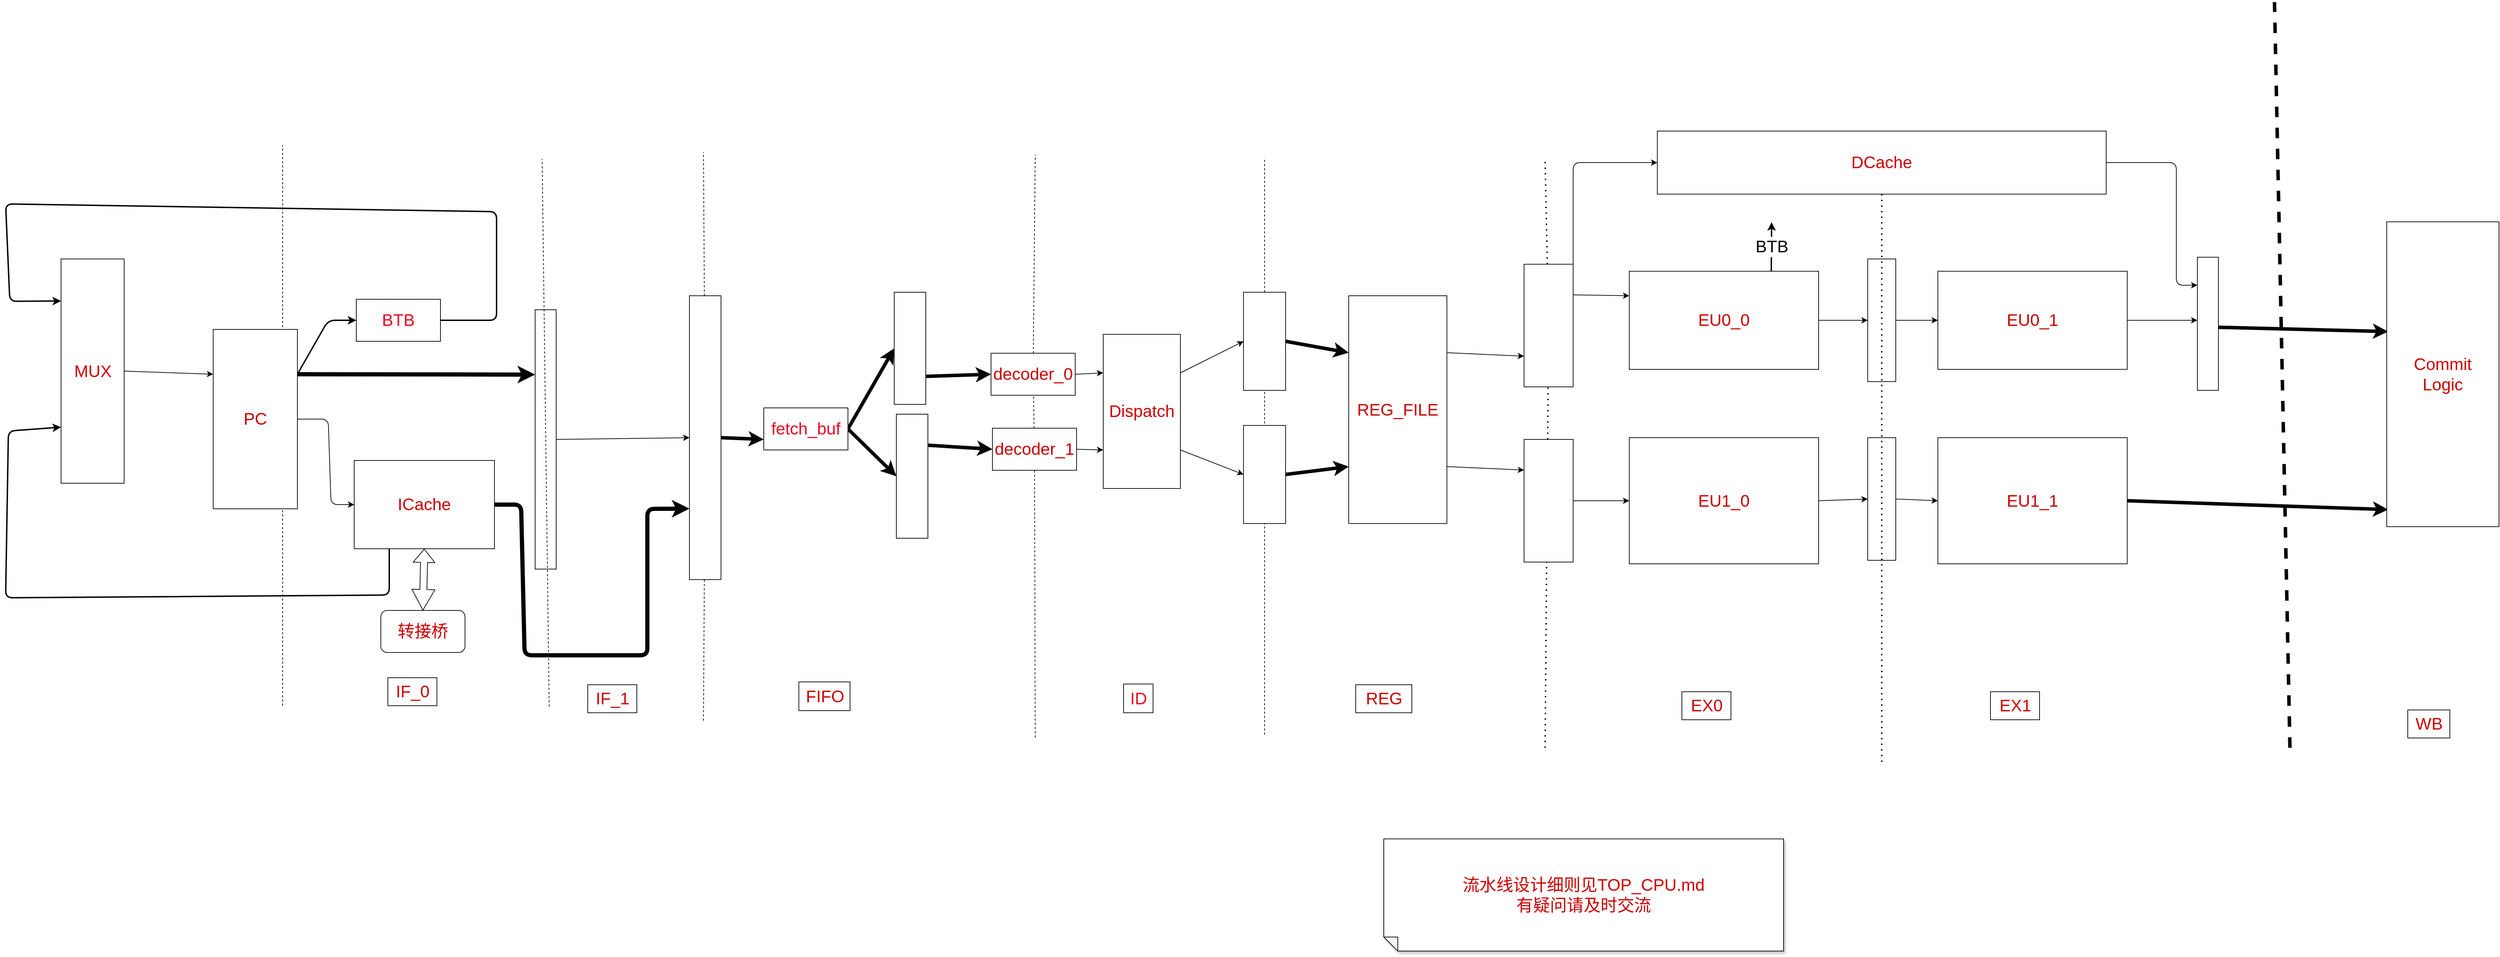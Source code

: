<mxfile>
    <diagram id="cVIp-nzU9-chKnxCUfcy" name="第 1 页">
        <mxGraphModel dx="1993" dy="1405" grid="0" gridSize="100" guides="1" tooltips="1" connect="1" arrows="1" fold="1" page="1" pageScale="1" pageWidth="827" pageHeight="583" background="#FFFFFF" math="0" shadow="0">
            <root>
                <mxCell id="0"/>
                <mxCell id="1" parent="0"/>
                <mxCell id="9" value="" style="endArrow=none;dashed=1;html=1;fontSize=24;strokeColor=#050505;fontColor=#CC0000;" parent="1" edge="1">
                    <mxGeometry width="50" height="50" relative="1" as="geometry">
                        <mxPoint x="1080" y="1340" as="sourcePoint"/>
                        <mxPoint x="1080" y="540" as="targetPoint"/>
                    </mxGeometry>
                </mxCell>
                <mxCell id="25" style="edgeStyle=none;html=1;exitX=1;exitY=0.5;exitDx=0;exitDy=0;entryX=0;entryY=0.5;entryDx=0;entryDy=0;fontSize=24;strokeColor=#050505;fontColor=#CC0000;" parent="1" source="14" target="19" edge="1">
                    <mxGeometry relative="1" as="geometry"/>
                </mxCell>
                <mxCell id="14" value="" style="rounded=0;whiteSpace=wrap;html=1;fontSize=24;strokeColor=#050505;fontColor=#CC0000;" parent="1" vertex="1">
                    <mxGeometry x="1440" y="775" width="30" height="370" as="geometry"/>
                </mxCell>
                <mxCell id="17" value="" style="endArrow=none;dashed=1;html=1;fontSize=24;strokeColor=#050505;fontColor=#CC0000;" parent="1" edge="1">
                    <mxGeometry width="50" height="50" relative="1" as="geometry">
                        <mxPoint x="1460" y="1341.263" as="sourcePoint"/>
                        <mxPoint x="1450" y="560" as="targetPoint"/>
                    </mxGeometry>
                </mxCell>
                <mxCell id="18" value="IF_0" style="text;html=1;align=center;verticalAlign=middle;resizable=0;points=[];autosize=1;fontSize=24;strokeColor=#050505;fontColor=#CC0000;" parent="1" vertex="1">
                    <mxGeometry x="1230" y="1300" width="70" height="40" as="geometry"/>
                </mxCell>
                <mxCell id="20" value="" style="endArrow=none;dashed=1;html=1;fontSize=24;startArrow=none;strokeColor=#050505;fontColor=#CC0000;" parent="1" source="19" edge="1">
                    <mxGeometry width="50" height="50" relative="1" as="geometry">
                        <mxPoint x="1680" y="1361.263" as="sourcePoint"/>
                        <mxPoint x="1680" y="550" as="targetPoint"/>
                    </mxGeometry>
                </mxCell>
                <mxCell id="21" value="IF_1" style="text;html=1;align=center;verticalAlign=middle;resizable=0;points=[];autosize=1;fontSize=24;strokeColor=#050505;fontColor=#CC0000;" parent="1" vertex="1">
                    <mxGeometry x="1515" y="1310" width="70" height="40" as="geometry"/>
                </mxCell>
                <mxCell id="24" value="转接桥" style="rounded=1;whiteSpace=wrap;html=1;fontSize=24;strokeColor=#050505;fontColor=#CC0000;" parent="1" vertex="1">
                    <mxGeometry x="1220" y="1204" width="120" height="60" as="geometry"/>
                </mxCell>
                <mxCell id="26" value="" style="endArrow=none;dashed=1;html=1;fontSize=24;strokeColor=#050505;fontColor=#CC0000;" parent="1" target="19" edge="1">
                    <mxGeometry width="50" height="50" relative="1" as="geometry">
                        <mxPoint x="1680" y="1361.263" as="sourcePoint"/>
                        <mxPoint x="1680" y="550" as="targetPoint"/>
                    </mxGeometry>
                </mxCell>
                <mxCell id="105" style="edgeStyle=none;html=1;exitX=1;exitY=0.5;exitDx=0;exitDy=0;entryX=0;entryY=0.5;entryDx=0;entryDy=0;strokeColor=#383838;strokeWidth=5;" parent="1" source="19" edge="1">
                    <mxGeometry relative="1" as="geometry">
                        <mxPoint x="1678" y="960" as="targetPoint"/>
                    </mxGeometry>
                </mxCell>
                <mxCell id="112" style="edgeStyle=none;html=1;exitX=1;exitY=0.5;exitDx=0;exitDy=0;entryX=0;entryY=0.75;entryDx=0;entryDy=0;fontSize=24;fontColor=#F0071E;strokeWidth=5;strokeColor=#050505;" parent="1" source="19" target="109" edge="1">
                    <mxGeometry relative="1" as="geometry"/>
                </mxCell>
                <mxCell id="19" value="" style="whiteSpace=wrap;html=1;fontSize=24;strokeColor=#050505;fontColor=#CC0000;" parent="1" vertex="1">
                    <mxGeometry x="1660" y="755" width="45" height="405" as="geometry"/>
                </mxCell>
                <mxCell id="32" value="" style="endArrow=none;dashed=1;html=1;fontSize=24;strokeColor=#050505;fontColor=#CC0000;startArrow=none;" parent="1" source="34" edge="1">
                    <mxGeometry width="50" height="50" relative="1" as="geometry">
                        <mxPoint x="2153" y="1385.263" as="sourcePoint"/>
                        <mxPoint x="2153" y="554" as="targetPoint"/>
                    </mxGeometry>
                </mxCell>
                <mxCell id="40" style="edgeStyle=none;html=1;exitX=1;exitY=0.5;exitDx=0;exitDy=0;entryX=0;entryY=0.25;entryDx=0;entryDy=0;fontSize=24;strokeColor=#050505;fontColor=#CC0000;" parent="1" source="34" target="39" edge="1">
                    <mxGeometry relative="1" as="geometry"/>
                </mxCell>
                <mxCell id="41" style="edgeStyle=none;html=1;exitX=1;exitY=0.5;exitDx=0;exitDy=0;entryX=0;entryY=0.75;entryDx=0;entryDy=0;fontSize=24;strokeColor=#050505;fontColor=#CC0000;" parent="1" source="36" target="39" edge="1">
                    <mxGeometry relative="1" as="geometry"/>
                </mxCell>
                <mxCell id="37" value="FIFO" style="text;html=1;align=center;verticalAlign=middle;resizable=0;points=[];autosize=1;fontSize=24;strokeColor=#050505;fontColor=#CC0000;" parent="1" vertex="1">
                    <mxGeometry x="1816" y="1306" width="73" height="41" as="geometry"/>
                </mxCell>
                <mxCell id="38" value="" style="endArrow=none;dashed=1;html=1;fontSize=24;startArrow=none;strokeColor=#050505;fontColor=#CC0000;" parent="1" source="42" edge="1">
                    <mxGeometry width="50" height="50" relative="1" as="geometry">
                        <mxPoint x="2480" y="1381.263" as="sourcePoint"/>
                        <mxPoint x="2480" y="560" as="targetPoint"/>
                    </mxGeometry>
                </mxCell>
                <mxCell id="45" style="edgeStyle=none;html=1;exitX=1;exitY=0.25;exitDx=0;exitDy=0;entryX=0;entryY=0.5;entryDx=0;entryDy=0;fontSize=24;strokeColor=#050505;fontColor=#CC0000;" parent="1" source="39" target="42" edge="1">
                    <mxGeometry relative="1" as="geometry"/>
                </mxCell>
                <mxCell id="46" style="edgeStyle=none;html=1;exitX=1;exitY=0.75;exitDx=0;exitDy=0;entryX=0;entryY=0.5;entryDx=0;entryDy=0;fontSize=24;strokeColor=#050505;fontColor=#CC0000;" parent="1" source="39" target="44" edge="1">
                    <mxGeometry relative="1" as="geometry"/>
                </mxCell>
                <mxCell id="39" value="Dispatch" style="rounded=0;whiteSpace=wrap;html=1;fontSize=24;strokeColor=#050505;fontColor=#CC0000;" parent="1" vertex="1">
                    <mxGeometry x="2250" y="810" width="110" height="220" as="geometry"/>
                </mxCell>
                <mxCell id="43" value="" style="endArrow=none;dashed=1;html=1;fontSize=24;strokeColor=#050505;fontColor=#CC0000;" parent="1" target="42" edge="1">
                    <mxGeometry width="50" height="50" relative="1" as="geometry">
                        <mxPoint x="2480" y="1381.263" as="sourcePoint"/>
                        <mxPoint x="2480" y="560" as="targetPoint"/>
                    </mxGeometry>
                </mxCell>
                <mxCell id="123" style="edgeStyle=none;html=1;exitX=1;exitY=0.5;exitDx=0;exitDy=0;entryX=0;entryY=0.25;entryDx=0;entryDy=0;strokeColor=#050505;strokeWidth=5;fontSize=24;fontColor=#F0071E;" parent="1" source="42" target="47" edge="1">
                    <mxGeometry relative="1" as="geometry"/>
                </mxCell>
                <mxCell id="42" value="" style="rounded=0;whiteSpace=wrap;html=1;fontSize=24;strokeColor=#050505;fontColor=#CC0000;" parent="1" vertex="1">
                    <mxGeometry x="2450" y="750" width="60" height="140" as="geometry"/>
                </mxCell>
                <mxCell id="122" style="edgeStyle=none;html=1;exitX=1;exitY=0.5;exitDx=0;exitDy=0;entryX=0;entryY=0.75;entryDx=0;entryDy=0;strokeColor=#050505;strokeWidth=5;fontSize=24;fontColor=#F0071E;" parent="1" source="44" target="47" edge="1">
                    <mxGeometry relative="1" as="geometry"/>
                </mxCell>
                <mxCell id="44" value="" style="rounded=0;whiteSpace=wrap;html=1;fontSize=24;strokeColor=#050505;fontColor=#CC0000;" parent="1" vertex="1">
                    <mxGeometry x="2450" y="940" width="60" height="140" as="geometry"/>
                </mxCell>
                <mxCell id="53" style="edgeStyle=none;html=1;exitX=1;exitY=0.25;exitDx=0;exitDy=0;entryX=0;entryY=0.75;entryDx=0;entryDy=0;fontSize=24;strokeColor=#050505;fontColor=#CC0000;" parent="1" source="47" target="51" edge="1">
                    <mxGeometry relative="1" as="geometry"/>
                </mxCell>
                <mxCell id="54" style="edgeStyle=none;html=1;exitX=1;exitY=0.75;exitDx=0;exitDy=0;entryX=0;entryY=0.25;entryDx=0;entryDy=0;fontSize=24;strokeColor=#050505;fontColor=#CC0000;" parent="1" source="47" target="52" edge="1">
                    <mxGeometry relative="1" as="geometry"/>
                </mxCell>
                <mxCell id="47" value="REG_FILE" style="rounded=0;whiteSpace=wrap;html=1;fontSize=24;strokeColor=#050505;fontColor=#CC0000;" parent="1" vertex="1">
                    <mxGeometry x="2600" y="755" width="140" height="325" as="geometry"/>
                </mxCell>
                <mxCell id="50" value="" style="endArrow=none;dashed=1;html=1;dashPattern=1 3;strokeWidth=2;fontSize=24;startArrow=none;strokeColor=#050505;fontColor=#CC0000;" parent="1" source="51" edge="1">
                    <mxGeometry width="50" height="50" relative="1" as="geometry">
                        <mxPoint x="2880" y="1400" as="sourcePoint"/>
                        <mxPoint x="2880" y="560" as="targetPoint"/>
                    </mxGeometry>
                </mxCell>
                <mxCell id="55" value="" style="endArrow=none;dashed=1;html=1;dashPattern=1 3;strokeWidth=2;fontSize=24;strokeColor=#050505;fontColor=#CC0000;" parent="1" target="51" edge="1">
                    <mxGeometry width="50" height="50" relative="1" as="geometry">
                        <mxPoint x="2880" y="1400" as="sourcePoint"/>
                        <mxPoint x="2880" y="560" as="targetPoint"/>
                    </mxGeometry>
                </mxCell>
                <mxCell id="60" style="edgeStyle=none;html=1;exitX=1;exitY=0.5;exitDx=0;exitDy=0;entryX=0;entryY=0.5;entryDx=0;entryDy=0;fontSize=24;strokeColor=#050505;fontColor=#CC0000;" parent="1" source="52" target="57" edge="1">
                    <mxGeometry relative="1" as="geometry"/>
                </mxCell>
                <mxCell id="52" value="" style="rounded=0;whiteSpace=wrap;html=1;fontSize=24;strokeColor=#050505;fontColor=#CC0000;" parent="1" vertex="1">
                    <mxGeometry x="2850" y="960" width="70" height="175" as="geometry"/>
                </mxCell>
                <mxCell id="59" style="edgeStyle=none;html=1;exitX=1;exitY=0.25;exitDx=0;exitDy=0;entryX=0;entryY=0.25;entryDx=0;entryDy=0;fontSize=24;strokeColor=#050505;fontColor=#CC0000;" parent="1" source="51" target="56" edge="1">
                    <mxGeometry relative="1" as="geometry"/>
                </mxCell>
                <mxCell id="79" style="edgeStyle=none;html=1;exitX=1;exitY=0;exitDx=0;exitDy=0;entryX=0;entryY=0.5;entryDx=0;entryDy=0;fontSize=24;strokeColor=#050505;fontColor=#CC0000;" parent="1" source="51" target="78" edge="1">
                    <mxGeometry relative="1" as="geometry">
                        <Array as="points">
                            <mxPoint x="2920" y="565"/>
                        </Array>
                    </mxGeometry>
                </mxCell>
                <mxCell id="51" value="" style="rounded=0;whiteSpace=wrap;html=1;fontSize=24;strokeColor=#050505;fontColor=#CC0000;" parent="1" vertex="1">
                    <mxGeometry x="2850" y="710" width="70" height="175" as="geometry"/>
                </mxCell>
                <mxCell id="64" style="edgeStyle=none;html=1;exitX=1;exitY=0.5;exitDx=0;exitDy=0;entryX=0;entryY=0.5;entryDx=0;entryDy=0;fontSize=24;strokeColor=#050505;fontColor=#CC0000;" parent="1" source="56" target="62" edge="1">
                    <mxGeometry relative="1" as="geometry"/>
                </mxCell>
                <mxCell id="127" value="BTB" style="edgeStyle=none;html=1;exitX=0.75;exitY=0;exitDx=0;exitDy=0;strokeColor=#040101;strokeWidth=2;fontSize=24;" edge="1" parent="1" source="56">
                    <mxGeometry relative="1" as="geometry">
                        <mxPoint x="3203" y="650" as="targetPoint"/>
                    </mxGeometry>
                </mxCell>
                <mxCell id="56" value="EU0_0" style="rounded=0;whiteSpace=wrap;html=1;fontSize=24;strokeColor=#050505;fontColor=#CC0000;" parent="1" vertex="1">
                    <mxGeometry x="3000" y="720" width="270" height="140" as="geometry"/>
                </mxCell>
                <mxCell id="65" style="edgeStyle=none;html=1;exitX=1;exitY=0.5;exitDx=0;exitDy=0;entryX=0;entryY=0.5;entryDx=0;entryDy=0;fontSize=24;strokeColor=#050505;fontColor=#CC0000;" parent="1" source="57" target="63" edge="1">
                    <mxGeometry relative="1" as="geometry"/>
                </mxCell>
                <mxCell id="57" value="EU1_0" style="rounded=0;whiteSpace=wrap;html=1;fontSize=24;strokeColor=#050505;fontColor=#CC0000;" parent="1" vertex="1">
                    <mxGeometry x="3000" y="957.5" width="270" height="180" as="geometry"/>
                </mxCell>
                <mxCell id="73" style="edgeStyle=none;html=1;exitX=1;exitY=0.5;exitDx=0;exitDy=0;entryX=0;entryY=0.5;entryDx=0;entryDy=0;fontSize=24;strokeColor=#050505;fontColor=#CC0000;" parent="1" source="62" target="68" edge="1">
                    <mxGeometry relative="1" as="geometry"/>
                </mxCell>
                <mxCell id="62" value="" style="rounded=0;whiteSpace=wrap;html=1;fontSize=24;strokeColor=#050505;fontColor=#CC0000;" parent="1" vertex="1">
                    <mxGeometry x="3340" y="702.5" width="40" height="175" as="geometry"/>
                </mxCell>
                <mxCell id="74" style="edgeStyle=none;html=1;exitX=1;exitY=0.5;exitDx=0;exitDy=0;entryX=0;entryY=0.5;entryDx=0;entryDy=0;fontSize=24;strokeColor=#050505;fontColor=#CC0000;" parent="1" source="63" target="70" edge="1">
                    <mxGeometry relative="1" as="geometry"/>
                </mxCell>
                <mxCell id="63" value="" style="rounded=0;whiteSpace=wrap;html=1;fontSize=24;strokeColor=#050505;fontColor=#CC0000;" parent="1" vertex="1">
                    <mxGeometry x="3340" y="957.5" width="40" height="175" as="geometry"/>
                </mxCell>
                <mxCell id="66" value="" style="endArrow=none;dashed=1;html=1;dashPattern=1 3;strokeWidth=2;fontSize=24;strokeColor=#050505;fontColor=#CC0000;" parent="1" edge="1">
                    <mxGeometry width="50" height="50" relative="1" as="geometry">
                        <mxPoint x="3360" y="1420" as="sourcePoint"/>
                        <mxPoint x="3360" y="560" as="targetPoint"/>
                    </mxGeometry>
                </mxCell>
                <mxCell id="67" style="edgeStyle=none;html=1;exitX=1;exitY=0.5;exitDx=0;exitDy=0;fontSize=24;strokeColor=#050505;fontColor=#CC0000;" parent="1" source="68" edge="1">
                    <mxGeometry relative="1" as="geometry">
                        <mxPoint x="3810" y="790" as="targetPoint"/>
                    </mxGeometry>
                </mxCell>
                <mxCell id="68" value="EU0_1" style="rounded=0;whiteSpace=wrap;html=1;fontSize=24;strokeColor=#050505;fontColor=#CC0000;" parent="1" vertex="1">
                    <mxGeometry x="3440" y="720" width="270" height="140" as="geometry"/>
                </mxCell>
                <mxCell id="120" style="edgeStyle=none;html=1;exitX=1;exitY=0.5;exitDx=0;exitDy=0;entryX=0.013;entryY=0.944;entryDx=0;entryDy=0;entryPerimeter=0;strokeColor=#050505;strokeWidth=5;fontSize=24;fontColor=#F0071E;" parent="1" source="70" target="88" edge="1">
                    <mxGeometry relative="1" as="geometry"/>
                </mxCell>
                <mxCell id="70" value="EU1_1" style="rounded=0;whiteSpace=wrap;html=1;fontSize=24;strokeColor=#050505;fontColor=#CC0000;" parent="1" vertex="1">
                    <mxGeometry x="3440" y="957.5" width="270" height="180" as="geometry"/>
                </mxCell>
                <mxCell id="75" value="REG" style="text;html=1;align=center;verticalAlign=middle;resizable=0;points=[];autosize=1;fontSize=24;strokeColor=#050505;fontColor=#CC0000;" parent="1" vertex="1">
                    <mxGeometry x="2610" y="1310" width="80" height="40" as="geometry"/>
                </mxCell>
                <mxCell id="76" value="EX0" style="text;html=1;align=center;verticalAlign=middle;resizable=0;points=[];autosize=1;fontSize=24;strokeColor=#050505;fontColor=#CC0000;" parent="1" vertex="1">
                    <mxGeometry x="3075" y="1320" width="70" height="40" as="geometry"/>
                </mxCell>
                <mxCell id="77" value="EX1" style="text;html=1;align=center;verticalAlign=middle;resizable=0;points=[];autosize=1;fontSize=24;strokeColor=#050505;fontColor=#CC0000;" parent="1" vertex="1">
                    <mxGeometry x="3515" y="1320" width="70" height="40" as="geometry"/>
                </mxCell>
                <mxCell id="80" style="edgeStyle=none;html=1;exitX=1;exitY=0.5;exitDx=0;exitDy=0;fontSize=24;entryX=0;entryY=0;entryDx=0;entryDy=40;entryPerimeter=0;strokeColor=#050505;fontColor=#CC0000;" parent="1" source="78" target="81" edge="1">
                    <mxGeometry relative="1" as="geometry">
                        <mxPoint x="3780" y="720" as="targetPoint"/>
                        <Array as="points">
                            <mxPoint x="3780" y="565"/>
                            <mxPoint x="3780" y="740"/>
                        </Array>
                    </mxGeometry>
                </mxCell>
                <mxCell id="78" value="DCache" style="rounded=0;whiteSpace=wrap;html=1;fontSize=24;strokeColor=#050505;fontColor=#CC0000;" parent="1" vertex="1">
                    <mxGeometry x="3040" y="520" width="640" height="90" as="geometry"/>
                </mxCell>
                <mxCell id="119" style="edgeStyle=none;html=1;exitX=0;exitY=0;exitDx=30;exitDy=100;exitPerimeter=0;entryX=0.013;entryY=0.36;entryDx=0;entryDy=0;entryPerimeter=0;strokeColor=#050505;strokeWidth=5;fontSize=24;fontColor=#F0071E;" parent="1" source="81" target="88" edge="1">
                    <mxGeometry relative="1" as="geometry"/>
                </mxCell>
                <mxCell id="81" value="" style="shadow=0;dashed=0;align=center;html=1;strokeWidth=1;shape=mxgraph.rtl.abstract.entity;container=1;collapsible=0;kind=mux;drawPins=0;left=4;right=1;bottom=0;fontSize=24;strokeColor=#050505;fontColor=#CC0000;" parent="1" vertex="1">
                    <mxGeometry x="3810" y="700" width="30" height="190" as="geometry"/>
                </mxCell>
                <mxCell id="87" value="WB" style="text;html=1;align=center;verticalAlign=middle;resizable=0;points=[];autosize=1;fontSize=24;strokeColor=#050505;fontColor=#CC0000;" parent="1" vertex="1">
                    <mxGeometry x="4110" y="1346" width="60" height="40" as="geometry"/>
                </mxCell>
                <mxCell id="88" value="Commit&lt;br&gt;Logic" style="rounded=0;whiteSpace=wrap;html=1;fontSize=24;strokeColor=#050505;fontColor=#CC0000;" parent="1" vertex="1">
                    <mxGeometry x="4080" y="649.5" width="160" height="435" as="geometry"/>
                </mxCell>
                <mxCell id="93" value="流水线设计细则见TOP_CPU.md&lt;br&gt;有疑问请及时交流" style="shape=note;whiteSpace=wrap;html=1;backgroundOutline=1;darkOpacity=0.05;fillStyle=solid;direction=west;gradientDirection=north;shadow=1;size=20;pointerEvents=1;fontSize=24;strokeColor=#050505;fontColor=#CC0000;" parent="1" vertex="1">
                    <mxGeometry x="2650" y="1530" width="570" height="160" as="geometry"/>
                </mxCell>
                <mxCell id="3" style="edgeStyle=none;html=1;exitX=0;exitY=0;exitDx=90;exitDy=160;exitPerimeter=0;strokeColor=#050505;fontColor=#CC0000;entryX=0;entryY=0.25;entryDx=0;entryDy=0;" parent="1" source="2" edge="1" target="4">
                    <mxGeometry relative="1" as="geometry">
                        <mxPoint x="910" y="960" as="targetPoint"/>
                    </mxGeometry>
                </mxCell>
                <mxCell id="2" value="&lt;font style=&quot;font-size: 24px;&quot;&gt;MUX&lt;/font&gt;" style="shadow=0;dashed=0;align=center;html=1;strokeWidth=1;shape=mxgraph.rtl.abstract.entity;container=0;collapsible=0;kind=mux;drawPins=0;left=4;right=1;bottom=0;strokeColor=#050505;fontColor=#CC0000;" parent="1" vertex="1">
                    <mxGeometry x="764" y="702.5" width="90" height="320" as="geometry"/>
                </mxCell>
                <mxCell id="124" style="edgeStyle=none;html=1;exitX=1;exitY=0.25;exitDx=0;exitDy=0;entryX=0;entryY=0.25;entryDx=0;entryDy=0;strokeColor=#040101;strokeWidth=6;" edge="1" parent="1" source="4" target="14">
                    <mxGeometry relative="1" as="geometry"/>
                </mxCell>
                <mxCell id="130" style="edgeStyle=none;html=1;exitX=1;exitY=0.25;exitDx=0;exitDy=0;entryX=0;entryY=0.5;entryDx=0;entryDy=0;strokeColor=#040101;strokeWidth=2;fontSize=24;fontColor=#F00222;" edge="1" parent="1" source="4" target="129">
                    <mxGeometry relative="1" as="geometry">
                        <Array as="points">
                            <mxPoint x="1145" y="790"/>
                        </Array>
                    </mxGeometry>
                </mxCell>
                <mxCell id="4" value="&lt;font style=&quot;font-size: 24px;&quot;&gt;PC&lt;/font&gt;" style="whiteSpace=wrap;html=1;container=0;strokeColor=#050505;fontColor=#CC0000;" parent="1" vertex="1">
                    <mxGeometry x="981" y="803" width="120" height="256" as="geometry"/>
                </mxCell>
                <mxCell id="125" style="edgeStyle=none;html=1;exitX=1;exitY=0.5;exitDx=0;exitDy=0;entryX=0;entryY=0.75;entryDx=0;entryDy=0;strokeColor=#040101;strokeWidth=6;" edge="1" parent="1" source="5" target="19">
                    <mxGeometry relative="1" as="geometry">
                        <Array as="points">
                            <mxPoint x="1420" y="1053"/>
                            <mxPoint x="1425" y="1268"/>
                            <mxPoint x="1600" y="1268"/>
                            <mxPoint x="1600" y="1059"/>
                        </Array>
                    </mxGeometry>
                </mxCell>
                <mxCell id="126" style="edgeStyle=none;html=1;exitX=0.25;exitY=1;exitDx=0;exitDy=0;strokeColor=#040101;strokeWidth=2;entryX=0;entryY=0;entryDx=0;entryDy=240;entryPerimeter=0;" edge="1" parent="1" source="5" target="2">
                    <mxGeometry relative="1" as="geometry">
                        <mxPoint x="1032.455" y="1316.818" as="targetPoint"/>
                        <Array as="points">
                            <mxPoint x="1232" y="1182"/>
                            <mxPoint x="685" y="1186"/>
                            <mxPoint x="689" y="948"/>
                        </Array>
                    </mxGeometry>
                </mxCell>
                <mxCell id="5" value="&lt;font style=&quot;font-size: 24px;&quot;&gt;ICache&lt;/font&gt;" style="whiteSpace=wrap;html=1;container=0;strokeColor=#050505;fontColor=#CC0000;" parent="1" vertex="1">
                    <mxGeometry x="1182" y="990" width="200" height="126" as="geometry"/>
                </mxCell>
                <mxCell id="6" style="edgeStyle=none;html=1;exitX=1;exitY=0.5;exitDx=0;exitDy=0;entryX=0;entryY=0.5;entryDx=0;entryDy=0;strokeColor=#050505;fontColor=#CC0000;" parent="1" source="4" target="5" edge="1">
                    <mxGeometry relative="1" as="geometry">
                        <Array as="points">
                            <mxPoint x="1145" y="931"/>
                            <mxPoint x="1149" y="1053"/>
                        </Array>
                    </mxGeometry>
                </mxCell>
                <mxCell id="23" value="" style="shape=flexArrow;endArrow=classic;startArrow=classic;html=1;fontSize=24;entryX=0.5;entryY=1;entryDx=0;entryDy=0;strokeColor=#050505;fontColor=#CC0000;startWidth=21.818;startSize=9.473;exitX=0.5;exitY=0;exitDx=0;exitDy=0;" parent="1" target="5" edge="1" source="24">
                    <mxGeometry width="100" height="100" relative="1" as="geometry">
                        <mxPoint x="1220" y="1200" as="sourcePoint"/>
                        <mxPoint x="1240" y="1070" as="targetPoint"/>
                    </mxGeometry>
                </mxCell>
                <mxCell id="117" style="edgeStyle=none;html=1;exitX=1;exitY=0.75;exitDx=0;exitDy=0;entryX=0;entryY=0.5;entryDx=0;entryDy=0;strokeColor=#050505;strokeWidth=5;fontSize=24;fontColor=#F0071E;" parent="1" source="101" target="34" edge="1">
                    <mxGeometry relative="1" as="geometry"/>
                </mxCell>
                <mxCell id="101" value="" style="rounded=0;whiteSpace=wrap;html=1;" parent="1" vertex="1">
                    <mxGeometry x="1952" y="750" width="45" height="160" as="geometry"/>
                </mxCell>
                <mxCell id="118" style="edgeStyle=none;html=1;exitX=1;exitY=0.25;exitDx=0;exitDy=0;entryX=0;entryY=0.5;entryDx=0;entryDy=0;strokeColor=#050505;strokeWidth=5;fontSize=24;fontColor=#F0071E;" parent="1" source="102" target="36" edge="1">
                    <mxGeometry relative="1" as="geometry"/>
                </mxCell>
                <mxCell id="102" value="" style="rounded=0;whiteSpace=wrap;html=1;" parent="1" vertex="1">
                    <mxGeometry x="1955" y="924" width="45" height="177" as="geometry"/>
                </mxCell>
                <mxCell id="108" value="&lt;font style=&quot;font-size: 24px;&quot; color=&quot;#f0071e&quot;&gt;ID&lt;/font&gt;" style="text;html=1;align=center;verticalAlign=middle;resizable=0;points=[];autosize=1;strokeColor=#050505;fillColor=none;fontSize=24;fontColor=#CC0000;" parent="1" vertex="1">
                    <mxGeometry x="2279" y="1309" width="42" height="41" as="geometry"/>
                </mxCell>
                <mxCell id="115" style="edgeStyle=none;html=1;exitX=1;exitY=0.5;exitDx=0;exitDy=0;entryX=0;entryY=0.5;entryDx=0;entryDy=0;strokeColor=#050505;strokeWidth=5;fontSize=24;fontColor=#F0071E;" parent="1" source="109" target="101" edge="1">
                    <mxGeometry relative="1" as="geometry"/>
                </mxCell>
                <mxCell id="116" style="edgeStyle=none;html=1;exitX=1;exitY=0.5;exitDx=0;exitDy=0;entryX=0;entryY=0.5;entryDx=0;entryDy=0;strokeColor=#050505;strokeWidth=5;fontSize=24;fontColor=#F0071E;" parent="1" source="109" target="102" edge="1">
                    <mxGeometry relative="1" as="geometry"/>
                </mxCell>
                <mxCell id="109" value="&lt;font color=&quot;#f0071e&quot; style=&quot;font-size: 24px;&quot;&gt;fetch_buf&lt;/font&gt;" style="rounded=0;whiteSpace=wrap;html=1;" parent="1" vertex="1">
                    <mxGeometry x="1766" y="915" width="120" height="60" as="geometry"/>
                </mxCell>
                <mxCell id="110" value="" style="endArrow=none;dashed=1;html=1;fontSize=24;strokeColor=#050505;fontColor=#CC0000;startArrow=none;" parent="1" source="36" target="34" edge="1">
                    <mxGeometry width="50" height="50" relative="1" as="geometry">
                        <mxPoint x="2153" y="1385.263" as="sourcePoint"/>
                        <mxPoint x="2153" y="554" as="targetPoint"/>
                    </mxGeometry>
                </mxCell>
                <mxCell id="34" value="decoder_0" style="rounded=0;whiteSpace=wrap;html=1;fontSize=24;strokeColor=#050505;fontColor=#CC0000;" parent="1" vertex="1">
                    <mxGeometry x="2090" y="837" width="120" height="60" as="geometry"/>
                </mxCell>
                <mxCell id="111" value="" style="endArrow=none;dashed=1;html=1;fontSize=24;strokeColor=#050505;fontColor=#CC0000;" parent="1" target="36" edge="1">
                    <mxGeometry width="50" height="50" relative="1" as="geometry">
                        <mxPoint x="2153" y="1385.263" as="sourcePoint"/>
                        <mxPoint x="2136.975" y="892" as="targetPoint"/>
                    </mxGeometry>
                </mxCell>
                <mxCell id="36" value="decoder_1" style="rounded=0;whiteSpace=wrap;html=1;fontSize=24;strokeColor=#050505;fontColor=#CC0000;" parent="1" vertex="1">
                    <mxGeometry x="2092" y="944" width="120" height="60" as="geometry"/>
                </mxCell>
                <mxCell id="121" value="" style="endArrow=none;dashed=1;html=1;strokeColor=#050505;strokeWidth=5;fontSize=24;fontColor=#F0071E;" parent="1" edge="1">
                    <mxGeometry width="50" height="50" relative="1" as="geometry">
                        <mxPoint x="3942" y="1400" as="sourcePoint"/>
                        <mxPoint x="3920" y="336" as="targetPoint"/>
                    </mxGeometry>
                </mxCell>
                <mxCell id="131" style="edgeStyle=none;html=1;exitX=1;exitY=0.5;exitDx=0;exitDy=0;entryX=0;entryY=0;entryDx=0;entryDy=60;entryPerimeter=0;strokeColor=#040101;strokeWidth=2;fontSize=24;fontColor=#F00222;" edge="1" parent="1" source="129" target="2">
                    <mxGeometry relative="1" as="geometry">
                        <Array as="points">
                            <mxPoint x="1385" y="790"/>
                            <mxPoint x="1385" y="635"/>
                            <mxPoint x="685" y="624"/>
                            <mxPoint x="691" y="763"/>
                        </Array>
                    </mxGeometry>
                </mxCell>
                <mxCell id="129" value="BTB" style="rounded=0;whiteSpace=wrap;html=1;fontSize=24;fontColor=#F00222;" vertex="1" parent="1">
                    <mxGeometry x="1185" y="760" width="120" height="60" as="geometry"/>
                </mxCell>
            </root>
        </mxGraphModel>
    </diagram>
</mxfile>